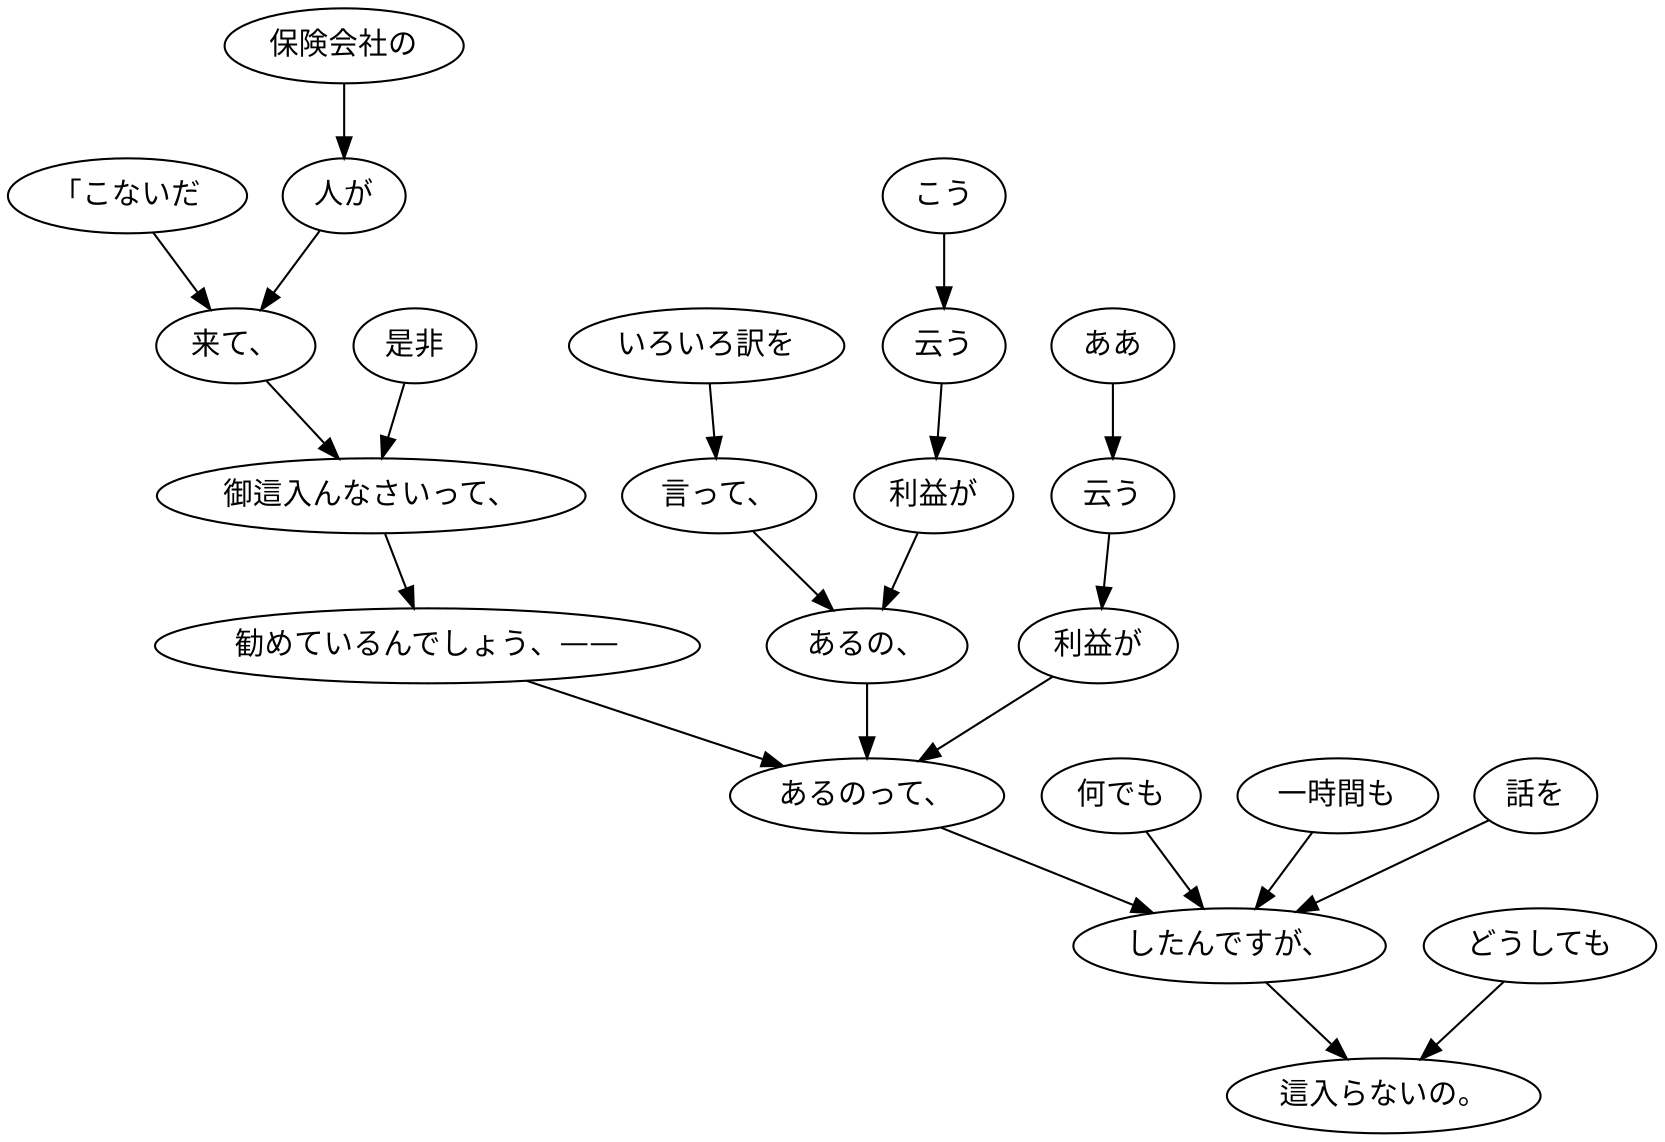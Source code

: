 digraph graph6743 {
	node0 [label="「こないだ"];
	node1 [label="保険会社の"];
	node2 [label="人が"];
	node3 [label="来て、"];
	node4 [label="是非"];
	node5 [label="御這入んなさいって、"];
	node6 [label="勧めているんでしょう、——"];
	node7 [label="いろいろ訳を"];
	node8 [label="言って、"];
	node9 [label="こう"];
	node10 [label="云う"];
	node11 [label="利益が"];
	node12 [label="あるの、"];
	node13 [label="ああ"];
	node14 [label="云う"];
	node15 [label="利益が"];
	node16 [label="あるのって、"];
	node17 [label="何でも"];
	node18 [label="一時間も"];
	node19 [label="話を"];
	node20 [label="したんですが、"];
	node21 [label="どうしても"];
	node22 [label="這入らないの。"];
	node0 -> node3;
	node1 -> node2;
	node2 -> node3;
	node3 -> node5;
	node4 -> node5;
	node5 -> node6;
	node6 -> node16;
	node7 -> node8;
	node8 -> node12;
	node9 -> node10;
	node10 -> node11;
	node11 -> node12;
	node12 -> node16;
	node13 -> node14;
	node14 -> node15;
	node15 -> node16;
	node16 -> node20;
	node17 -> node20;
	node18 -> node20;
	node19 -> node20;
	node20 -> node22;
	node21 -> node22;
}
